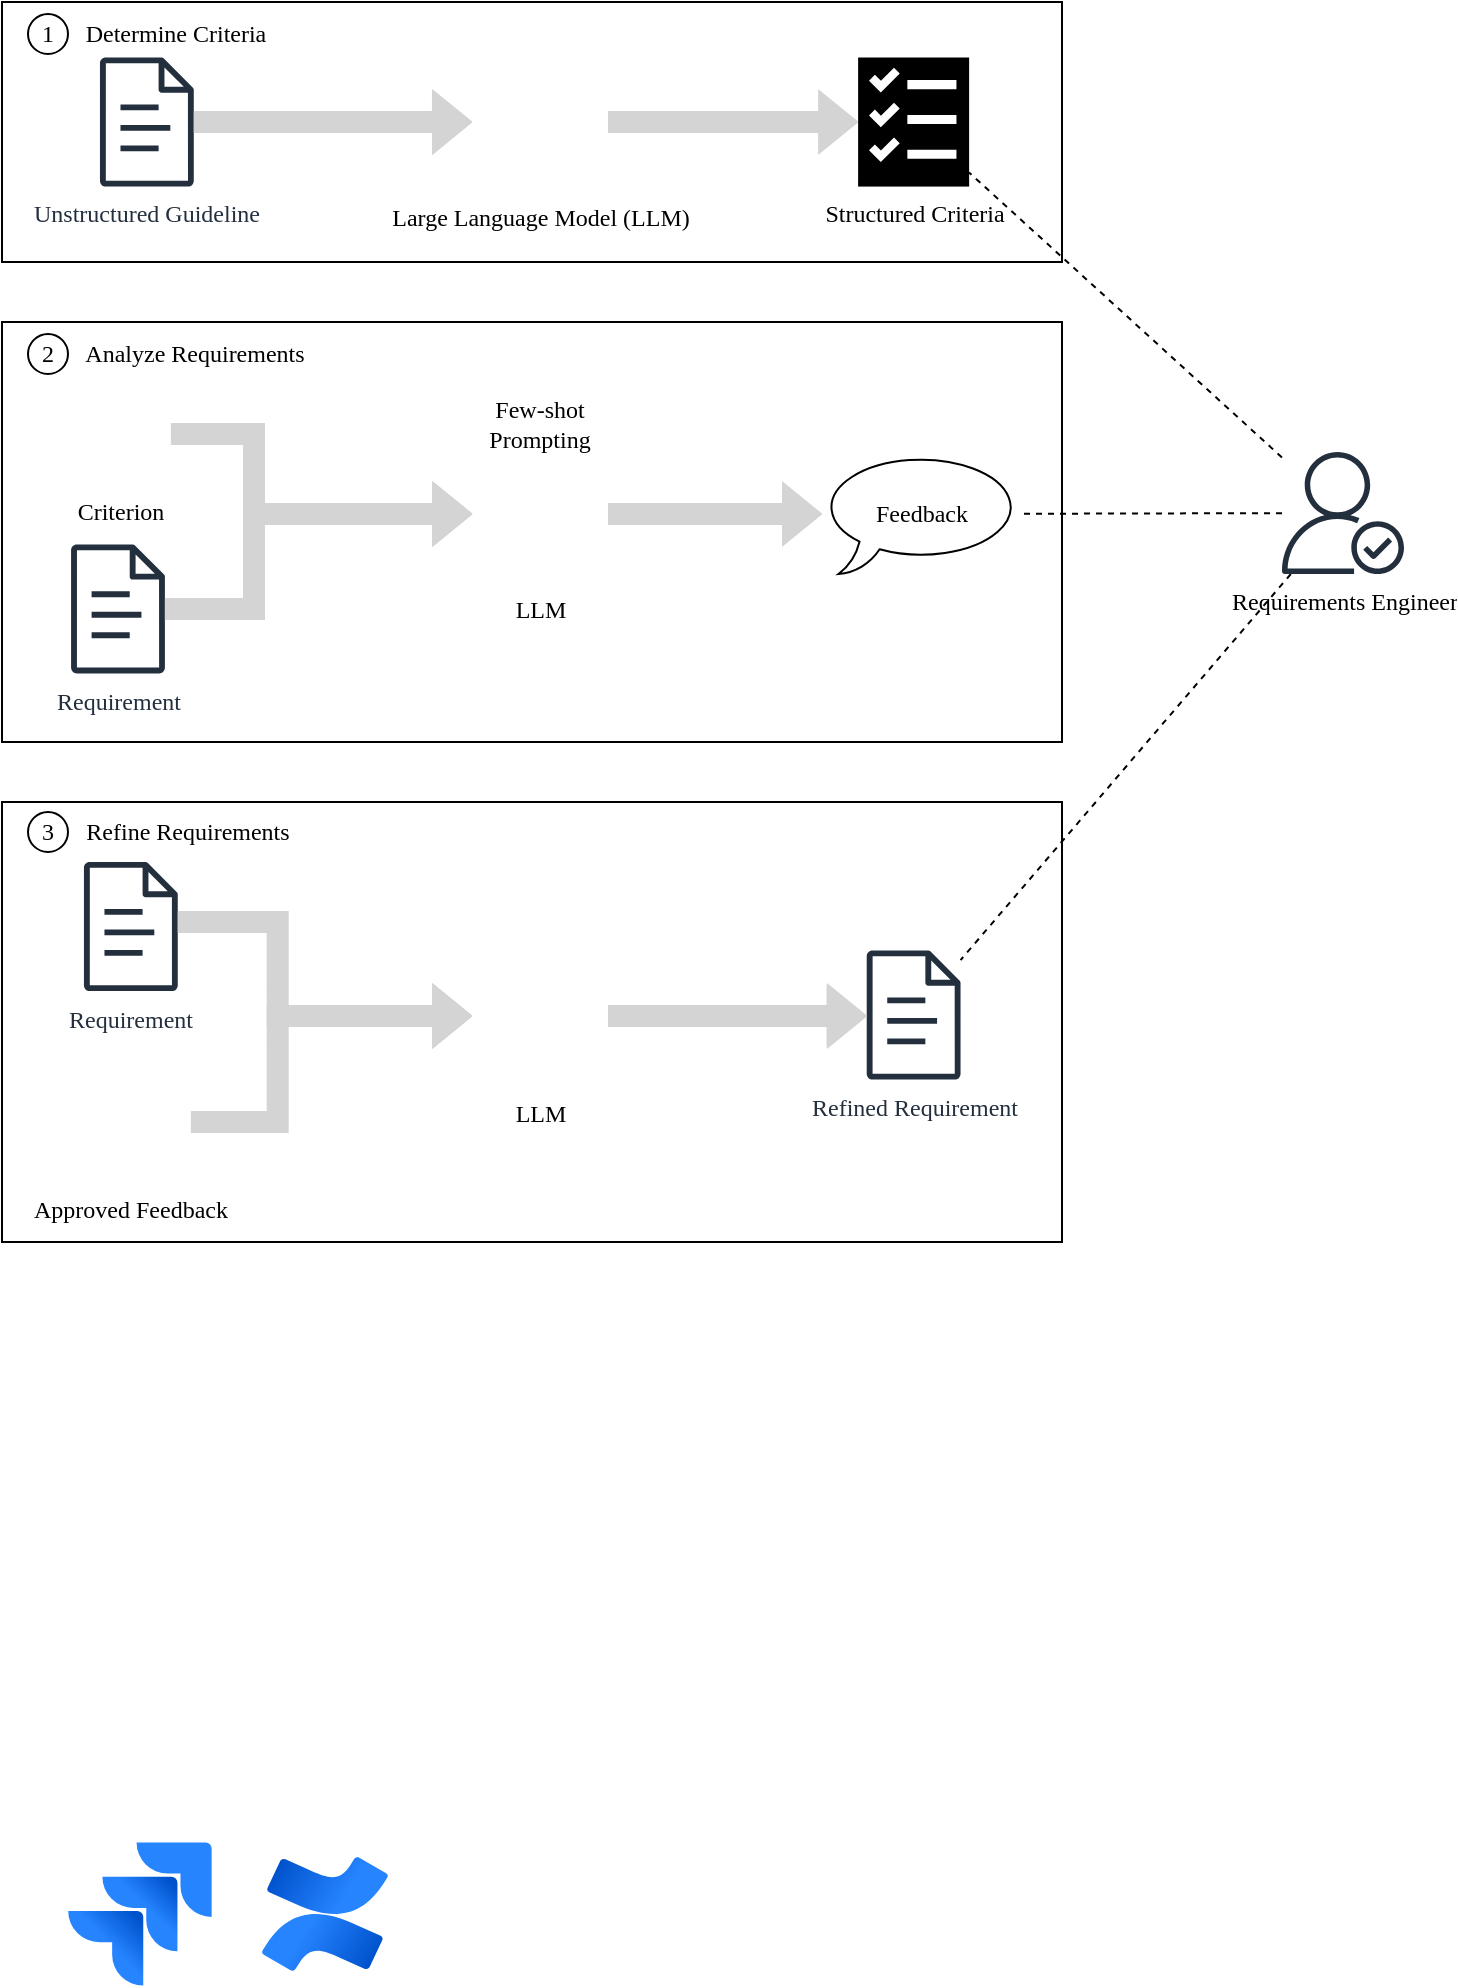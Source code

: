 <mxfile version="24.8.3">
  <diagram name="Page-1" id="5vmXxfO88FT9tomjMx6W">
    <mxGraphModel dx="1434" dy="746" grid="1" gridSize="10" guides="1" tooltips="1" connect="1" arrows="1" fold="1" page="1" pageScale="1" pageWidth="850" pageHeight="1100" math="0" shadow="0">
      <root>
        <mxCell id="0" />
        <mxCell id="1" parent="0" />
        <mxCell id="YeTjv56BRFpo-G5yWJxi-18" value="" style="rounded=0;whiteSpace=wrap;html=1;fontFamily=Times New Roman;" parent="1" vertex="1">
          <mxGeometry x="90" y="540" width="530" height="130" as="geometry" />
        </mxCell>
        <mxCell id="YeTjv56BRFpo-G5yWJxi-8" value="" style="image;html=1;image=img/lib/atlassian/Confluence_Logo.svg;fontFamily=Times New Roman;" parent="1" vertex="1">
          <mxGeometry x="220" y="1467.5" width="63" height="57" as="geometry" />
        </mxCell>
        <mxCell id="YeTjv56BRFpo-G5yWJxi-11" value="Large Language Model (LLM)" style="shape=image;html=1;verticalAlign=top;verticalLabelPosition=bottom;labelBackgroundColor=none;imageAspect=0;aspect=fixed;image=https://cdn2.iconfinder.com/data/icons/boxicons-regular-vol-1/24/bx-brain-128.png;fontFamily=Times New Roman;" parent="1" vertex="1">
          <mxGeometry x="325" y="566" width="68" height="68" as="geometry" />
        </mxCell>
        <mxCell id="YeTjv56BRFpo-G5yWJxi-13" value="" style="edgeStyle=orthogonalEdgeStyle;rounded=0;orthogonalLoop=1;jettySize=auto;html=1;shape=flexArrow;fillColor=#D4D4D4;fillStyle=auto;strokeColor=#D4D4D4;entryX=0;entryY=0.5;entryDx=0;entryDy=0;entryPerimeter=0;fontFamily=Times New Roman;" parent="1" source="YeTjv56BRFpo-G5yWJxi-11" target="YeTjv56BRFpo-G5yWJxi-16" edge="1">
          <mxGeometry relative="1" as="geometry">
            <mxPoint x="368" y="599.5" as="sourcePoint" />
            <mxPoint x="470" y="600" as="targetPoint" />
          </mxGeometry>
        </mxCell>
        <mxCell id="YeTjv56BRFpo-G5yWJxi-14" value="1" style="ellipse;whiteSpace=wrap;html=1;aspect=fixed;verticalAlign=middle;align=center;fontFamily=Times New Roman;" parent="1" vertex="1">
          <mxGeometry x="103" y="546" width="20" height="20" as="geometry" />
        </mxCell>
        <mxCell id="YeTjv56BRFpo-G5yWJxi-16" value="Structured Criteria" style="outlineConnect=0;dashed=0;verticalLabelPosition=bottom;verticalAlign=top;align=center;html=1;shape=mxgraph.aws3.checklist;fillColor=#000000;fontFamily=Times New Roman;" parent="1" vertex="1">
          <mxGeometry x="518.06" y="567.75" width="55.5" height="64.5" as="geometry" />
        </mxCell>
        <mxCell id="YeTjv56BRFpo-G5yWJxi-19" value="" style="rounded=0;whiteSpace=wrap;html=1;fontFamily=Times New Roman;" parent="1" vertex="1">
          <mxGeometry x="90" y="700" width="530" height="210" as="geometry" />
        </mxCell>
        <mxCell id="YeTjv56BRFpo-G5yWJxi-22" value="LLM" style="shape=image;html=1;verticalAlign=top;verticalLabelPosition=bottom;labelBackgroundColor=none;imageAspect=0;aspect=fixed;image=https://cdn2.iconfinder.com/data/icons/boxicons-regular-vol-1/24/bx-brain-128.png;fontFamily=Times New Roman;" parent="1" vertex="1">
          <mxGeometry x="325" y="762" width="68" height="68" as="geometry" />
        </mxCell>
        <mxCell id="YeTjv56BRFpo-G5yWJxi-24" value="2" style="ellipse;whiteSpace=wrap;html=1;aspect=fixed;verticalAlign=middle;align=center;fontFamily=Times New Roman;" parent="1" vertex="1">
          <mxGeometry x="103" y="706" width="20" height="20" as="geometry" />
        </mxCell>
        <mxCell id="YeTjv56BRFpo-G5yWJxi-31" value="Criterion" style="shape=image;html=1;verticalAlign=top;verticalLabelPosition=bottom;labelBackgroundColor=none;imageAspect=0;aspect=fixed;image=https://cdn1.iconfinder.com/data/icons/iconoir-vol-3/24/question-mark-circle-128.png;fontFamily=Times New Roman;" parent="1" vertex="1">
          <mxGeometry x="124.43" y="731" width="50" height="50" as="geometry" />
        </mxCell>
        <mxCell id="YeTjv56BRFpo-G5yWJxi-33" value="Unstructured Guideline" style="sketch=0;outlineConnect=0;fontColor=#232F3E;gradientColor=none;fillColor=#232F3D;strokeColor=none;dashed=0;verticalLabelPosition=bottom;verticalAlign=top;align=center;html=1;fontSize=12;fontStyle=0;aspect=fixed;pointerEvents=1;shape=mxgraph.aws4.document;fontFamily=Times New Roman;" parent="1" vertex="1">
          <mxGeometry x="138.87" y="567.75" width="47.13" height="64.5" as="geometry" />
        </mxCell>
        <mxCell id="YeTjv56BRFpo-G5yWJxi-34" value="" style="edgeStyle=orthogonalEdgeStyle;rounded=0;orthogonalLoop=1;jettySize=auto;html=1;shape=flexArrow;fillColor=#D4D4D4;fillStyle=auto;strokeColor=#D4D4D4;fontFamily=Times New Roman;" parent="1" source="YeTjv56BRFpo-G5yWJxi-33" target="YeTjv56BRFpo-G5yWJxi-11" edge="1">
          <mxGeometry relative="1" as="geometry">
            <mxPoint x="188" y="590" as="sourcePoint" />
            <mxPoint x="300" y="590" as="targetPoint" />
          </mxGeometry>
        </mxCell>
        <mxCell id="YeTjv56BRFpo-G5yWJxi-35" value="Requirement" style="sketch=0;outlineConnect=0;fontColor=#232F3E;gradientColor=none;fillColor=#232F3D;strokeColor=none;dashed=0;verticalLabelPosition=bottom;verticalAlign=top;align=center;html=1;fontSize=12;fontStyle=0;aspect=fixed;pointerEvents=1;shape=mxgraph.aws4.document;fontFamily=Times New Roman;" parent="1" vertex="1">
          <mxGeometry x="124.43" y="811.21" width="47.13" height="64.5" as="geometry" />
        </mxCell>
        <mxCell id="YeTjv56BRFpo-G5yWJxi-41" value="" style="edgeStyle=orthogonalEdgeStyle;rounded=0;orthogonalLoop=1;jettySize=auto;html=1;shape=flexArrow;fillColor=#D4D4D4;fillStyle=auto;strokeColor=#D4D4D4;fontFamily=Times New Roman;" parent="1" source="YeTjv56BRFpo-G5yWJxi-31" target="YeTjv56BRFpo-G5yWJxi-22" edge="1">
          <mxGeometry relative="1" as="geometry">
            <mxPoint x="176.87" y="756" as="sourcePoint" />
            <mxPoint x="260.11" y="796.029" as="targetPoint" />
            <Array as="points">
              <mxPoint x="216" y="756" />
              <mxPoint x="216" y="796" />
            </Array>
          </mxGeometry>
        </mxCell>
        <mxCell id="YeTjv56BRFpo-G5yWJxi-64" value="" style="edgeStyle=orthogonalEdgeStyle;rounded=0;orthogonalLoop=1;jettySize=auto;html=1;shape=flexArrow;fillColor=#D4D4D4;fillStyle=auto;strokeColor=#D4D4D4;fontFamily=Times New Roman;" parent="1" source="YeTjv56BRFpo-G5yWJxi-35" target="YeTjv56BRFpo-G5yWJxi-22" edge="1">
          <mxGeometry relative="1" as="geometry">
            <mxPoint x="197.51" y="801" as="sourcePoint" />
            <mxPoint x="260.11" y="796.029" as="targetPoint" />
            <Array as="points">
              <mxPoint x="216" y="843" />
              <mxPoint x="216" y="796" />
            </Array>
          </mxGeometry>
        </mxCell>
        <mxCell id="YeTjv56BRFpo-G5yWJxi-65" value="&lt;font&gt;Determine Criteria&lt;/font&gt;" style="text;html=1;align=center;verticalAlign=middle;whiteSpace=wrap;rounded=0;fontFamily=Times New Roman;" parent="1" vertex="1">
          <mxGeometry x="112" y="541" width="130" height="30" as="geometry" />
        </mxCell>
        <mxCell id="zBrjXnkHMv9mhZSaSLGh-3" value="&lt;font&gt;Analyze Requirements&lt;/font&gt;" style="text;html=1;align=center;verticalAlign=middle;whiteSpace=wrap;rounded=0;fontFamily=Times New Roman;" parent="1" vertex="1">
          <mxGeometry x="113" y="701" width="147" height="30" as="geometry" />
        </mxCell>
        <mxCell id="zBrjXnkHMv9mhZSaSLGh-19" value="" style="image;html=1;image=img/lib/atlassian/Jira_Logo.svg;fontFamily=Times New Roman;" parent="1" vertex="1">
          <mxGeometry x="123" y="1460" width="72" height="72" as="geometry" />
        </mxCell>
        <mxCell id="zOgV6J2zN-2MGK17-jCR-8" value="Few-shot Prompting" style="text;html=1;align=center;verticalAlign=middle;whiteSpace=wrap;rounded=0;fontFamily=Times New Roman;" parent="1" vertex="1">
          <mxGeometry x="329" y="736" width="60" height="30" as="geometry" />
        </mxCell>
        <mxCell id="zOgV6J2zN-2MGK17-jCR-14" value="Feedback" style="whiteSpace=wrap;html=1;shape=mxgraph.basic.oval_callout;fontFamily=Times New Roman;" parent="1" vertex="1">
          <mxGeometry x="500" y="766" width="100" height="60" as="geometry" />
        </mxCell>
        <mxCell id="zOgV6J2zN-2MGK17-jCR-16" value="" style="edgeStyle=orthogonalEdgeStyle;rounded=0;orthogonalLoop=1;jettySize=auto;html=1;shape=flexArrow;fillColor=#D4D4D4;fillStyle=auto;strokeColor=#D4D4D4;fontFamily=Times New Roman;" parent="1" source="YeTjv56BRFpo-G5yWJxi-22" target="zOgV6J2zN-2MGK17-jCR-14" edge="1">
          <mxGeometry relative="1" as="geometry">
            <mxPoint x="435.56" y="843.05" as="sourcePoint" />
            <mxPoint x="489.56" y="843.05" as="targetPoint" />
          </mxGeometry>
        </mxCell>
        <mxCell id="zOgV6J2zN-2MGK17-jCR-18" value="" style="rounded=0;whiteSpace=wrap;html=1;fontFamily=Times New Roman;" parent="1" vertex="1">
          <mxGeometry x="90" y="940" width="530" height="220" as="geometry" />
        </mxCell>
        <mxCell id="zOgV6J2zN-2MGK17-jCR-19" value="3" style="ellipse;whiteSpace=wrap;html=1;aspect=fixed;verticalAlign=middle;align=center;fontFamily=Times New Roman;" parent="1" vertex="1">
          <mxGeometry x="103" y="945" width="20" height="20" as="geometry" />
        </mxCell>
        <mxCell id="zOgV6J2zN-2MGK17-jCR-20" value="&lt;font&gt;Refine Requirements&lt;/font&gt;" style="text;html=1;align=center;verticalAlign=middle;whiteSpace=wrap;rounded=0;fontFamily=Times New Roman;" parent="1" vertex="1">
          <mxGeometry x="113" y="940" width="140" height="30" as="geometry" />
        </mxCell>
        <mxCell id="zOgV6J2zN-2MGK17-jCR-21" value="Requirement" style="sketch=0;outlineConnect=0;fontColor=#232F3E;gradientColor=none;fillColor=#232F3D;strokeColor=none;dashed=0;verticalLabelPosition=bottom;verticalAlign=top;align=center;html=1;fontSize=12;fontStyle=0;aspect=fixed;pointerEvents=1;shape=mxgraph.aws4.document;fontFamily=Times New Roman;" parent="1" vertex="1">
          <mxGeometry x="130.86" y="970" width="47.13" height="64.5" as="geometry" />
        </mxCell>
        <mxCell id="zOgV6J2zN-2MGK17-jCR-24" value="Approved Feedback" style="shape=image;html=1;verticalAlign=top;verticalLabelPosition=bottom;labelBackgroundColor=none;imageAspect=0;aspect=fixed;image=https://cdn3.iconfinder.com/data/icons/marketing-outline-13/64/Review-128.png;fontFamily=Times New Roman;" parent="1" vertex="1">
          <mxGeometry x="124.43" y="1070" width="60" height="60" as="geometry" />
        </mxCell>
        <mxCell id="Ny43NAUYu4w67Yq12sUt-1" value="LLM" style="shape=image;html=1;verticalAlign=top;verticalLabelPosition=bottom;labelBackgroundColor=none;imageAspect=0;aspect=fixed;image=https://cdn2.iconfinder.com/data/icons/boxicons-regular-vol-1/24/bx-brain-128.png;fontFamily=Times New Roman;" parent="1" vertex="1">
          <mxGeometry x="325" y="1014.25" width="68" height="68" as="geometry" />
        </mxCell>
        <mxCell id="Ny43NAUYu4w67Yq12sUt-3" value="" style="edgeStyle=orthogonalEdgeStyle;rounded=0;orthogonalLoop=1;jettySize=auto;html=1;shape=flexArrow;fillColor=#D4D4D4;fillStyle=auto;strokeColor=#D4D4D4;fontFamily=Times New Roman;" parent="1" source="zOgV6J2zN-2MGK17-jCR-24" target="Ny43NAUYu4w67Yq12sUt-1" edge="1">
          <mxGeometry relative="1" as="geometry">
            <mxPoint x="227.86" y="1350" as="sourcePoint" />
            <mxPoint x="421.42" y="1270" as="targetPoint" />
            <Array as="points">
              <mxPoint x="227.86" y="1100" />
              <mxPoint x="227.86" y="1047" />
            </Array>
          </mxGeometry>
        </mxCell>
        <mxCell id="Ny43NAUYu4w67Yq12sUt-4" value="Refined Requirement" style="sketch=0;outlineConnect=0;fontColor=#232F3E;gradientColor=none;fillColor=#232F3D;strokeColor=none;dashed=0;verticalLabelPosition=bottom;verticalAlign=top;align=center;html=1;fontSize=12;fontStyle=0;aspect=fixed;pointerEvents=1;shape=mxgraph.aws4.document;fontFamily=Times New Roman;" parent="1" vertex="1">
          <mxGeometry x="522.25" y="1014.25" width="47.13" height="64.5" as="geometry" />
        </mxCell>
        <mxCell id="Ny43NAUYu4w67Yq12sUt-6" value="" style="edgeStyle=orthogonalEdgeStyle;rounded=0;orthogonalLoop=1;jettySize=auto;html=1;shape=flexArrow;fillColor=#D4D4D4;fillStyle=auto;strokeColor=#D4D4D4;fontFamily=Times New Roman;" parent="1" source="Ny43NAUYu4w67Yq12sUt-1" target="Ny43NAUYu4w67Yq12sUt-4" edge="1">
          <mxGeometry relative="1" as="geometry">
            <mxPoint x="392.89" y="1046.26" as="sourcePoint" />
            <mxPoint x="522.25" y="1046.26" as="targetPoint" />
            <Array as="points">
              <mxPoint x="460" y="1047" />
              <mxPoint x="460" y="1047" />
            </Array>
          </mxGeometry>
        </mxCell>
        <mxCell id="Ny43NAUYu4w67Yq12sUt-7" value="" style="edgeStyle=orthogonalEdgeStyle;rounded=0;orthogonalLoop=1;jettySize=auto;html=1;shape=flexArrow;fillColor=#D4D4D4;fillStyle=auto;strokeColor=#D4D4D4;fontFamily=Times New Roman;" parent="1" source="zOgV6J2zN-2MGK17-jCR-21" target="Ny43NAUYu4w67Yq12sUt-1" edge="1">
          <mxGeometry relative="1" as="geometry">
            <mxPoint x="337.99" y="1380.5" as="sourcePoint" />
            <mxPoint x="647.97" y="1330" as="targetPoint" />
            <Array as="points">
              <mxPoint x="227.86" y="1000" />
              <mxPoint x="227.86" y="1047" />
            </Array>
          </mxGeometry>
        </mxCell>
        <mxCell id="Ny43NAUYu4w67Yq12sUt-9" style="rounded=0;orthogonalLoop=1;jettySize=auto;html=1;dashed=1;endArrow=none;endFill=0;fontFamily=Times New Roman;" parent="1" source="Ny43NAUYu4w67Yq12sUt-8" target="zOgV6J2zN-2MGK17-jCR-14" edge="1">
          <mxGeometry relative="1" as="geometry" />
        </mxCell>
        <mxCell id="Ny43NAUYu4w67Yq12sUt-10" style="rounded=0;orthogonalLoop=1;jettySize=auto;html=1;dashed=1;endArrow=none;endFill=0;fontFamily=Times New Roman;" parent="1" source="Ny43NAUYu4w67Yq12sUt-8" target="YeTjv56BRFpo-G5yWJxi-16" edge="1">
          <mxGeometry relative="1" as="geometry" />
        </mxCell>
        <mxCell id="Ny43NAUYu4w67Yq12sUt-11" style="rounded=0;orthogonalLoop=1;jettySize=auto;html=1;dashed=1;endArrow=none;endFill=0;fontFamily=Times New Roman;" parent="1" source="Ny43NAUYu4w67Yq12sUt-8" target="Ny43NAUYu4w67Yq12sUt-4" edge="1">
          <mxGeometry relative="1" as="geometry" />
        </mxCell>
        <mxCell id="Ny43NAUYu4w67Yq12sUt-8" value="Requirements Engineer" style="sketch=0;outlineConnect=0;dashed=0;verticalLabelPosition=bottom;verticalAlign=top;align=center;html=1;fontSize=12;fontStyle=0;aspect=fixed;pointerEvents=1;shape=mxgraph.aws4.authenticated_user;fontFamily=Times New Roman;" parent="1" vertex="1">
          <mxGeometry x="730" y="765" width="61" height="61" as="geometry" />
        </mxCell>
      </root>
    </mxGraphModel>
  </diagram>
</mxfile>
